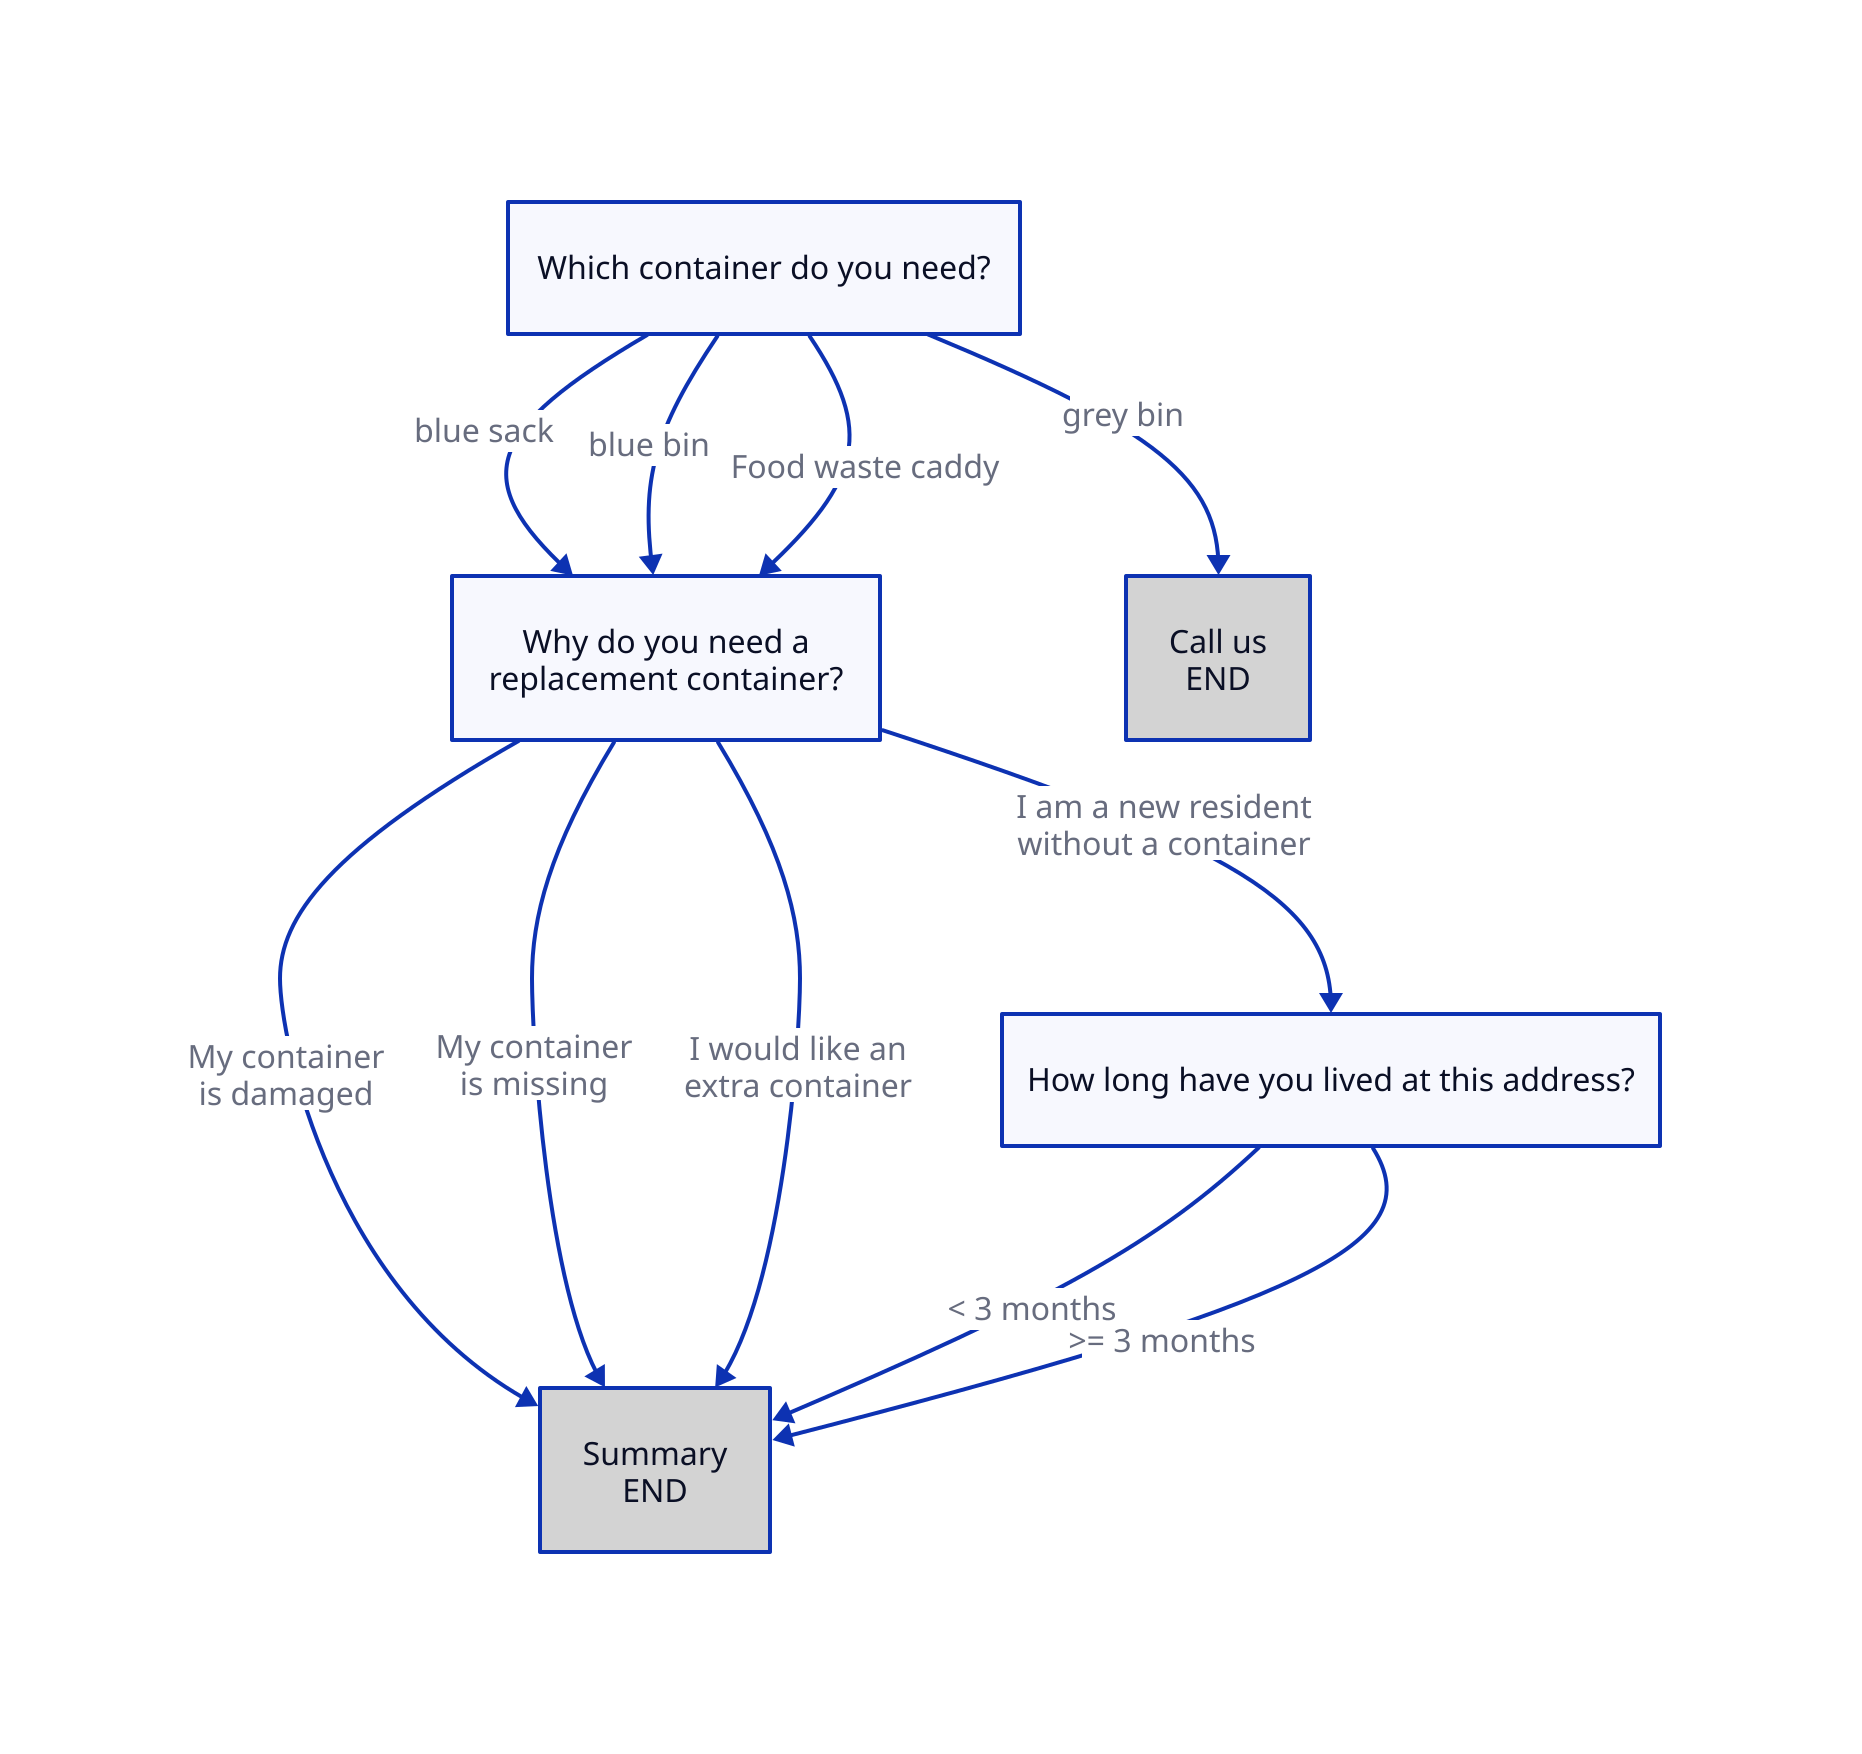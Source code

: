 Pick container: Which container do you need?
Replacement: Why do you need a\nreplacement container?
About you: Summary\nEND { style.fill: lightgrey }

Pick container -> Call us: grey bin
Pick container -> Replacement: blue sack
Pick container -> Replacement: blue bin
Pick container -> Replacement: Food waste caddy

Call us: Call us\nEND { style.fill: lightgrey }


Replacement -> Date_Moved: I am a new resident\nwithout a container
Replacement -> About you: My container\nis damaged
Replacement -> About you: My container\nis missing
Replacement -> About you: I would like an\nextra container

Date_Moved: How long have you lived at this address?
Date_Moved -> About you: < 3 months
Date_Moved -> About you: >= 3 months
